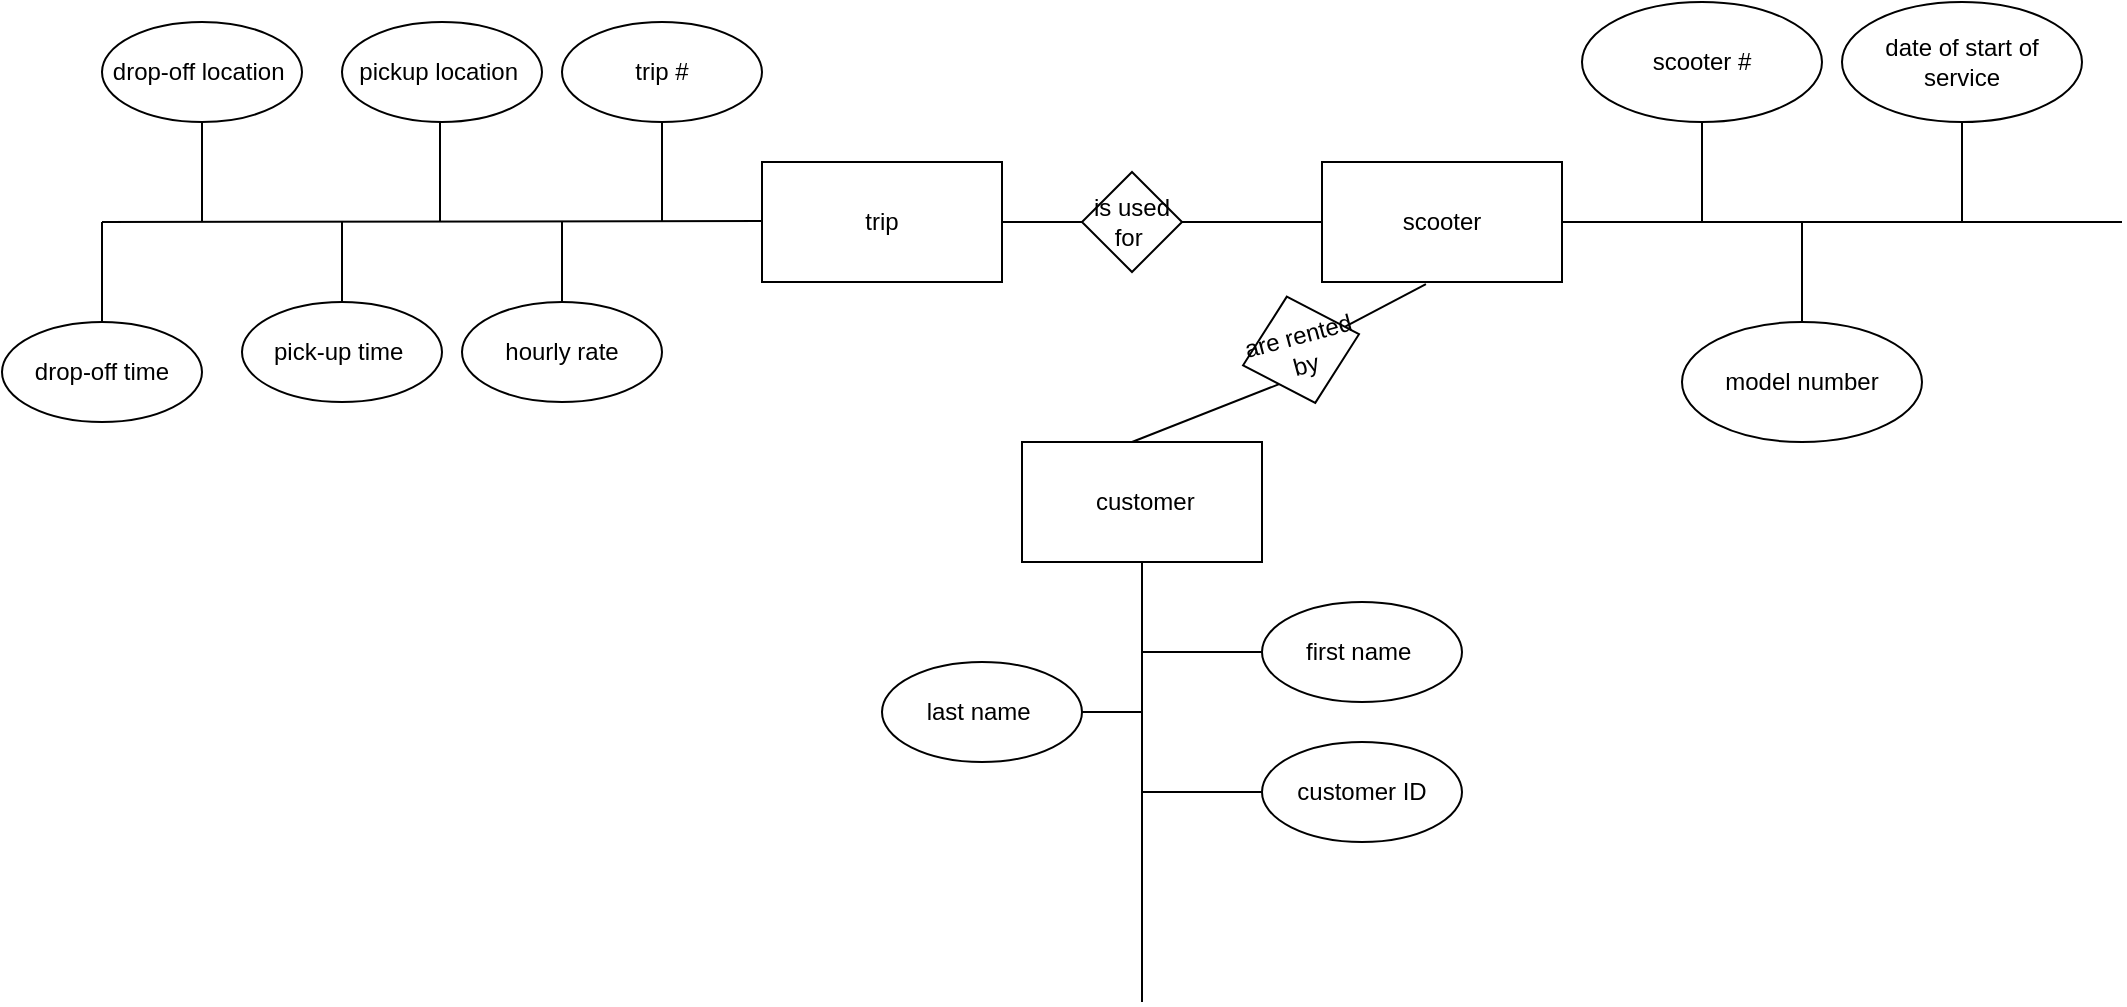 <mxfile version="16.5.3" type="github">
  <diagram id="R2lEEEUBdFMjLlhIrx00" name="Page-1">
    <mxGraphModel dx="1426" dy="946" grid="1" gridSize="10" guides="1" tooltips="1" connect="1" arrows="1" fold="1" page="1" pageScale="1" pageWidth="850" pageHeight="1100" math="0" shadow="0" extFonts="Permanent Marker^https://fonts.googleapis.com/css?family=Permanent+Marker">
      <root>
        <mxCell id="0" />
        <mxCell id="1" parent="0" />
        <mxCell id="KGoRndyZFCsm3Irk2Cxt-1" value="scooter" style="rounded=0;whiteSpace=wrap;html=1;" parent="1" vertex="1">
          <mxGeometry x="720" y="170" width="120" height="60" as="geometry" />
        </mxCell>
        <mxCell id="KGoRndyZFCsm3Irk2Cxt-4" value="" style="endArrow=none;html=1;rounded=0;exitX=1;exitY=0.5;exitDx=0;exitDy=0;" parent="1" source="KGoRndyZFCsm3Irk2Cxt-1" edge="1">
          <mxGeometry width="50" height="50" relative="1" as="geometry">
            <mxPoint x="850" y="240" as="sourcePoint" />
            <mxPoint x="1120" y="200" as="targetPoint" />
          </mxGeometry>
        </mxCell>
        <mxCell id="KGoRndyZFCsm3Irk2Cxt-5" value="" style="endArrow=none;html=1;rounded=0;" parent="1" edge="1">
          <mxGeometry width="50" height="50" relative="1" as="geometry">
            <mxPoint x="910" y="200" as="sourcePoint" />
            <mxPoint x="910" y="150" as="targetPoint" />
          </mxGeometry>
        </mxCell>
        <mxCell id="KGoRndyZFCsm3Irk2Cxt-6" value="" style="endArrow=none;html=1;rounded=0;" parent="1" edge="1">
          <mxGeometry width="50" height="50" relative="1" as="geometry">
            <mxPoint x="960" y="250" as="sourcePoint" />
            <mxPoint x="960" y="200" as="targetPoint" />
          </mxGeometry>
        </mxCell>
        <mxCell id="KGoRndyZFCsm3Irk2Cxt-7" value="scooter #" style="ellipse;whiteSpace=wrap;html=1;" parent="1" vertex="1">
          <mxGeometry x="850" y="90" width="120" height="60" as="geometry" />
        </mxCell>
        <mxCell id="KGoRndyZFCsm3Irk2Cxt-9" value="model number" style="ellipse;whiteSpace=wrap;html=1;" parent="1" vertex="1">
          <mxGeometry x="900" y="250" width="120" height="60" as="geometry" />
        </mxCell>
        <mxCell id="KGoRndyZFCsm3Irk2Cxt-10" value="" style="endArrow=none;html=1;rounded=0;" parent="1" edge="1">
          <mxGeometry width="50" height="50" relative="1" as="geometry">
            <mxPoint x="1040" y="200" as="sourcePoint" />
            <mxPoint x="1040" y="150" as="targetPoint" />
          </mxGeometry>
        </mxCell>
        <mxCell id="KGoRndyZFCsm3Irk2Cxt-11" value="date of start of service" style="ellipse;whiteSpace=wrap;html=1;" parent="1" vertex="1">
          <mxGeometry x="980" y="90" width="120" height="60" as="geometry" />
        </mxCell>
        <mxCell id="KGoRndyZFCsm3Irk2Cxt-12" value="trip" style="rounded=0;whiteSpace=wrap;html=1;" parent="1" vertex="1">
          <mxGeometry x="440" y="170" width="120" height="60" as="geometry" />
        </mxCell>
        <mxCell id="KGoRndyZFCsm3Irk2Cxt-13" value="" style="endArrow=none;html=1;rounded=0;" parent="1" edge="1">
          <mxGeometry width="50" height="50" relative="1" as="geometry">
            <mxPoint x="560" y="200" as="sourcePoint" />
            <mxPoint x="600" y="200" as="targetPoint" />
          </mxGeometry>
        </mxCell>
        <mxCell id="KGoRndyZFCsm3Irk2Cxt-17" value="is used for&amp;nbsp;" style="rhombus;whiteSpace=wrap;html=1;" parent="1" vertex="1">
          <mxGeometry x="600" y="175" width="50" height="50" as="geometry" />
        </mxCell>
        <mxCell id="KGoRndyZFCsm3Irk2Cxt-19" value="" style="endArrow=none;html=1;rounded=0;exitX=1;exitY=0.5;exitDx=0;exitDy=0;" parent="1" source="KGoRndyZFCsm3Irk2Cxt-17" edge="1">
          <mxGeometry width="50" height="50" relative="1" as="geometry">
            <mxPoint x="580" y="220" as="sourcePoint" />
            <mxPoint x="650" y="200" as="targetPoint" />
            <Array as="points">
              <mxPoint x="720" y="200" />
            </Array>
          </mxGeometry>
        </mxCell>
        <mxCell id="qKLXClvhW7ocas5H0gz3-1" value="trip #" style="ellipse;whiteSpace=wrap;html=1;" vertex="1" parent="1">
          <mxGeometry x="340" y="100" width="100" height="50" as="geometry" />
        </mxCell>
        <mxCell id="qKLXClvhW7ocas5H0gz3-2" value="" style="endArrow=none;html=1;rounded=0;" edge="1" parent="1">
          <mxGeometry width="50" height="50" relative="1" as="geometry">
            <mxPoint x="110" y="200" as="sourcePoint" />
            <mxPoint x="440" y="199.5" as="targetPoint" />
          </mxGeometry>
        </mxCell>
        <mxCell id="qKLXClvhW7ocas5H0gz3-5" value="" style="endArrow=none;html=1;rounded=0;entryX=0.5;entryY=1;entryDx=0;entryDy=0;" edge="1" parent="1" target="qKLXClvhW7ocas5H0gz3-1">
          <mxGeometry width="50" height="50" relative="1" as="geometry">
            <mxPoint x="390" y="200" as="sourcePoint" />
            <mxPoint x="440" y="150" as="targetPoint" />
          </mxGeometry>
        </mxCell>
        <mxCell id="qKLXClvhW7ocas5H0gz3-6" value="" style="endArrow=none;html=1;rounded=0;" edge="1" parent="1">
          <mxGeometry width="50" height="50" relative="1" as="geometry">
            <mxPoint x="340" y="240" as="sourcePoint" />
            <mxPoint x="340" y="200" as="targetPoint" />
            <Array as="points">
              <mxPoint x="340" y="230" />
            </Array>
          </mxGeometry>
        </mxCell>
        <mxCell id="qKLXClvhW7ocas5H0gz3-7" value="hourly rate" style="ellipse;whiteSpace=wrap;html=1;" vertex="1" parent="1">
          <mxGeometry x="290" y="240" width="100" height="50" as="geometry" />
        </mxCell>
        <mxCell id="qKLXClvhW7ocas5H0gz3-8" value="pickup location&amp;nbsp;" style="ellipse;whiteSpace=wrap;html=1;" vertex="1" parent="1">
          <mxGeometry x="230" y="100" width="100" height="50" as="geometry" />
        </mxCell>
        <mxCell id="qKLXClvhW7ocas5H0gz3-9" value="" style="endArrow=none;html=1;rounded=0;entryX=0.5;entryY=1;entryDx=0;entryDy=0;" edge="1" parent="1">
          <mxGeometry width="50" height="50" relative="1" as="geometry">
            <mxPoint x="279" y="200" as="sourcePoint" />
            <mxPoint x="279" y="150" as="targetPoint" />
          </mxGeometry>
        </mxCell>
        <mxCell id="qKLXClvhW7ocas5H0gz3-10" value="" style="endArrow=none;html=1;rounded=0;" edge="1" parent="1">
          <mxGeometry width="50" height="50" relative="1" as="geometry">
            <mxPoint x="230" y="240" as="sourcePoint" />
            <mxPoint x="230" y="200" as="targetPoint" />
            <Array as="points">
              <mxPoint x="230" y="230" />
            </Array>
          </mxGeometry>
        </mxCell>
        <mxCell id="qKLXClvhW7ocas5H0gz3-11" value="pick-up time&amp;nbsp;" style="ellipse;whiteSpace=wrap;html=1;" vertex="1" parent="1">
          <mxGeometry x="180" y="240" width="100" height="50" as="geometry" />
        </mxCell>
        <mxCell id="qKLXClvhW7ocas5H0gz3-15" value="" style="endArrow=none;html=1;rounded=0;entryX=0.5;entryY=1;entryDx=0;entryDy=0;" edge="1" parent="1">
          <mxGeometry width="50" height="50" relative="1" as="geometry">
            <mxPoint x="160" y="200" as="sourcePoint" />
            <mxPoint x="160" y="150" as="targetPoint" />
          </mxGeometry>
        </mxCell>
        <mxCell id="qKLXClvhW7ocas5H0gz3-16" value="drop-off location&amp;nbsp;" style="ellipse;whiteSpace=wrap;html=1;" vertex="1" parent="1">
          <mxGeometry x="110" y="100" width="100" height="50" as="geometry" />
        </mxCell>
        <mxCell id="qKLXClvhW7ocas5H0gz3-17" value="" style="endArrow=none;html=1;rounded=0;entryX=0.5;entryY=1;entryDx=0;entryDy=0;" edge="1" parent="1">
          <mxGeometry width="50" height="50" relative="1" as="geometry">
            <mxPoint x="110" y="250" as="sourcePoint" />
            <mxPoint x="110" y="200" as="targetPoint" />
          </mxGeometry>
        </mxCell>
        <mxCell id="qKLXClvhW7ocas5H0gz3-18" value="drop-off time" style="ellipse;whiteSpace=wrap;html=1;" vertex="1" parent="1">
          <mxGeometry x="60" y="250" width="100" height="50" as="geometry" />
        </mxCell>
        <mxCell id="qKLXClvhW7ocas5H0gz3-19" value="&amp;nbsp;customer" style="rounded=0;whiteSpace=wrap;html=1;" vertex="1" parent="1">
          <mxGeometry x="570" y="310" width="120" height="60" as="geometry" />
        </mxCell>
        <mxCell id="qKLXClvhW7ocas5H0gz3-20" value="" style="endArrow=none;html=1;rounded=0;entryX=0.5;entryY=1;entryDx=0;entryDy=0;" edge="1" parent="1" target="qKLXClvhW7ocas5H0gz3-19">
          <mxGeometry width="50" height="50" relative="1" as="geometry">
            <mxPoint x="630" y="590" as="sourcePoint" />
            <mxPoint x="670" y="380" as="targetPoint" />
          </mxGeometry>
        </mxCell>
        <mxCell id="qKLXClvhW7ocas5H0gz3-21" value="first name&amp;nbsp;" style="ellipse;whiteSpace=wrap;html=1;" vertex="1" parent="1">
          <mxGeometry x="690" y="390" width="100" height="50" as="geometry" />
        </mxCell>
        <mxCell id="qKLXClvhW7ocas5H0gz3-22" value="" style="endArrow=none;html=1;rounded=0;" edge="1" parent="1" target="qKLXClvhW7ocas5H0gz3-21">
          <mxGeometry width="50" height="50" relative="1" as="geometry">
            <mxPoint x="630" y="415" as="sourcePoint" />
            <mxPoint x="680" y="370" as="targetPoint" />
          </mxGeometry>
        </mxCell>
        <mxCell id="qKLXClvhW7ocas5H0gz3-25" value="" style="line;strokeWidth=1;rotatable=0;dashed=0;labelPosition=right;align=left;verticalAlign=middle;spacingTop=0;spacingLeft=6;points=[];portConstraint=eastwest;" vertex="1" parent="1">
          <mxGeometry x="570" y="440" width="60" height="10" as="geometry" />
        </mxCell>
        <mxCell id="qKLXClvhW7ocas5H0gz3-26" value="last name&amp;nbsp;" style="ellipse;whiteSpace=wrap;html=1;" vertex="1" parent="1">
          <mxGeometry x="500" y="420" width="100" height="50" as="geometry" />
        </mxCell>
        <mxCell id="qKLXClvhW7ocas5H0gz3-27" value="" style="line;strokeWidth=1;rotatable=0;dashed=0;labelPosition=right;align=left;verticalAlign=middle;spacingTop=0;spacingLeft=6;points=[];portConstraint=eastwest;" vertex="1" parent="1">
          <mxGeometry x="630" y="480" width="60" height="10" as="geometry" />
        </mxCell>
        <mxCell id="qKLXClvhW7ocas5H0gz3-28" value="customer ID" style="ellipse;whiteSpace=wrap;html=1;" vertex="1" parent="1">
          <mxGeometry x="690" y="460" width="100" height="50" as="geometry" />
        </mxCell>
        <mxCell id="qKLXClvhW7ocas5H0gz3-31" value="" style="endArrow=none;html=1;rounded=0;entryX=0.433;entryY=1.017;entryDx=0;entryDy=0;entryPerimeter=0;startArrow=none;" edge="1" parent="1" source="qKLXClvhW7ocas5H0gz3-33" target="KGoRndyZFCsm3Irk2Cxt-1">
          <mxGeometry width="50" height="50" relative="1" as="geometry">
            <mxPoint x="625" y="310" as="sourcePoint" />
            <mxPoint x="624.5" y="225" as="targetPoint" />
          </mxGeometry>
        </mxCell>
        <mxCell id="qKLXClvhW7ocas5H0gz3-33" value="are rented by" style="shape=rhombus;perimeter=rhombusPerimeter;whiteSpace=wrap;html=1;align=center;rotation=-15;" vertex="1" parent="1">
          <mxGeometry x="679.52" y="236.38" width="60" height="55" as="geometry" />
        </mxCell>
        <mxCell id="qKLXClvhW7ocas5H0gz3-34" value="" style="endArrow=none;html=1;rounded=0;entryX=0;entryY=1;entryDx=0;entryDy=0;" edge="1" parent="1" target="qKLXClvhW7ocas5H0gz3-33">
          <mxGeometry width="50" height="50" relative="1" as="geometry">
            <mxPoint x="625" y="310" as="sourcePoint" />
            <mxPoint x="771.96" y="231.02" as="targetPoint" />
          </mxGeometry>
        </mxCell>
      </root>
    </mxGraphModel>
  </diagram>
</mxfile>
